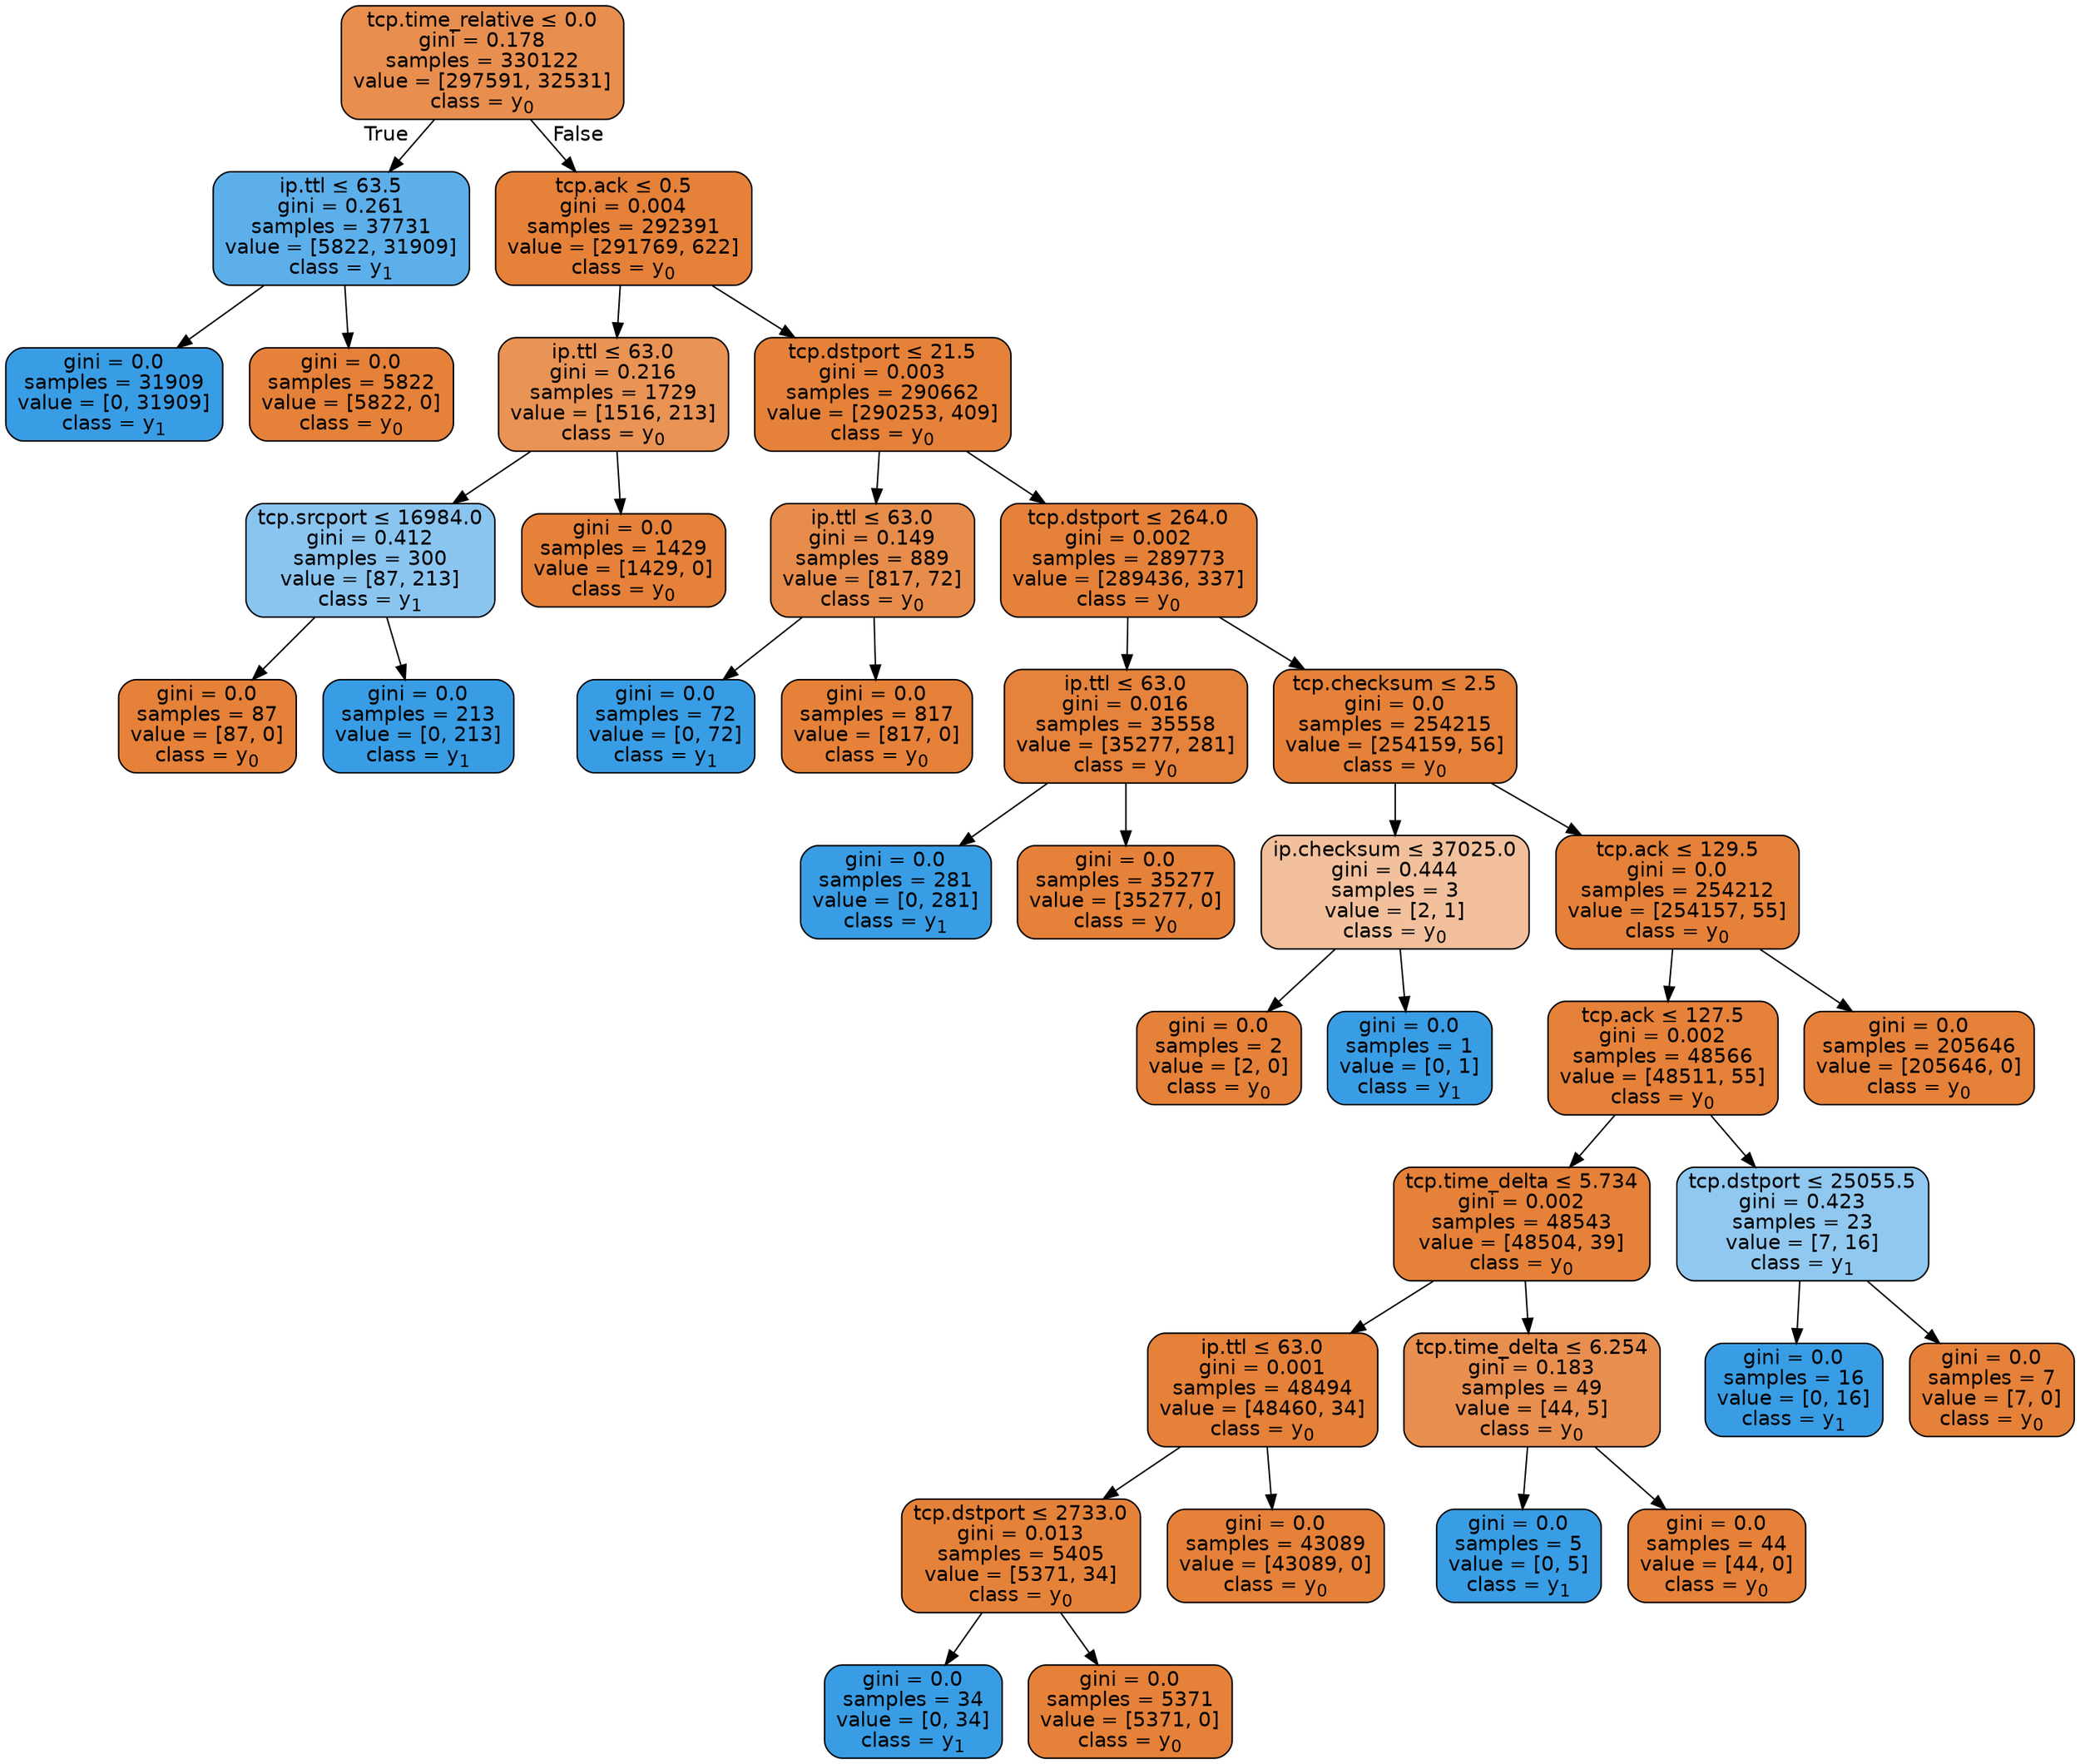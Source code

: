 digraph Tree {
node [shape=box, style="filled, rounded", color="black", fontname="helvetica"] ;
edge [fontname="helvetica"] ;
0 [label=<tcp.time_relative &le; 0.0<br/>gini = 0.178<br/>samples = 330122<br/>value = [297591, 32531]<br/>class = y<SUB>0</SUB>>, fillcolor="#e88f4f"] ;
1 [label=<ip.ttl &le; 63.5<br/>gini = 0.261<br/>samples = 37731<br/>value = [5822, 31909]<br/>class = y<SUB>1</SUB>>, fillcolor="#5dafea"] ;
0 -> 1 [labeldistance=2.5, labelangle=45, headlabel="True"] ;
2 [label=<gini = 0.0<br/>samples = 31909<br/>value = [0, 31909]<br/>class = y<SUB>1</SUB>>, fillcolor="#399de5"] ;
1 -> 2 ;
3 [label=<gini = 0.0<br/>samples = 5822<br/>value = [5822, 0]<br/>class = y<SUB>0</SUB>>, fillcolor="#e58139"] ;
1 -> 3 ;
4 [label=<tcp.ack &le; 0.5<br/>gini = 0.004<br/>samples = 292391<br/>value = [291769, 622]<br/>class = y<SUB>0</SUB>>, fillcolor="#e58139"] ;
0 -> 4 [labeldistance=2.5, labelangle=-45, headlabel="False"] ;
5 [label=<ip.ttl &le; 63.0<br/>gini = 0.216<br/>samples = 1729<br/>value = [1516, 213]<br/>class = y<SUB>0</SUB>>, fillcolor="#e99355"] ;
4 -> 5 ;
6 [label=<tcp.srcport &le; 16984.0<br/>gini = 0.412<br/>samples = 300<br/>value = [87, 213]<br/>class = y<SUB>1</SUB>>, fillcolor="#8ac5f0"] ;
5 -> 6 ;
7 [label=<gini = 0.0<br/>samples = 87<br/>value = [87, 0]<br/>class = y<SUB>0</SUB>>, fillcolor="#e58139"] ;
6 -> 7 ;
8 [label=<gini = 0.0<br/>samples = 213<br/>value = [0, 213]<br/>class = y<SUB>1</SUB>>, fillcolor="#399de5"] ;
6 -> 8 ;
9 [label=<gini = 0.0<br/>samples = 1429<br/>value = [1429, 0]<br/>class = y<SUB>0</SUB>>, fillcolor="#e58139"] ;
5 -> 9 ;
10 [label=<tcp.dstport &le; 21.5<br/>gini = 0.003<br/>samples = 290662<br/>value = [290253, 409]<br/>class = y<SUB>0</SUB>>, fillcolor="#e58139"] ;
4 -> 10 ;
11 [label=<ip.ttl &le; 63.0<br/>gini = 0.149<br/>samples = 889<br/>value = [817, 72]<br/>class = y<SUB>0</SUB>>, fillcolor="#e78c4a"] ;
10 -> 11 ;
12 [label=<gini = 0.0<br/>samples = 72<br/>value = [0, 72]<br/>class = y<SUB>1</SUB>>, fillcolor="#399de5"] ;
11 -> 12 ;
13 [label=<gini = 0.0<br/>samples = 817<br/>value = [817, 0]<br/>class = y<SUB>0</SUB>>, fillcolor="#e58139"] ;
11 -> 13 ;
14 [label=<tcp.dstport &le; 264.0<br/>gini = 0.002<br/>samples = 289773<br/>value = [289436, 337]<br/>class = y<SUB>0</SUB>>, fillcolor="#e58139"] ;
10 -> 14 ;
15 [label=<ip.ttl &le; 63.0<br/>gini = 0.016<br/>samples = 35558<br/>value = [35277, 281]<br/>class = y<SUB>0</SUB>>, fillcolor="#e5823b"] ;
14 -> 15 ;
16 [label=<gini = 0.0<br/>samples = 281<br/>value = [0, 281]<br/>class = y<SUB>1</SUB>>, fillcolor="#399de5"] ;
15 -> 16 ;
17 [label=<gini = 0.0<br/>samples = 35277<br/>value = [35277, 0]<br/>class = y<SUB>0</SUB>>, fillcolor="#e58139"] ;
15 -> 17 ;
18 [label=<tcp.checksum &le; 2.5<br/>gini = 0.0<br/>samples = 254215<br/>value = [254159, 56]<br/>class = y<SUB>0</SUB>>, fillcolor="#e58139"] ;
14 -> 18 ;
19 [label=<ip.checksum &le; 37025.0<br/>gini = 0.444<br/>samples = 3<br/>value = [2, 1]<br/>class = y<SUB>0</SUB>>, fillcolor="#f2c09c"] ;
18 -> 19 ;
20 [label=<gini = 0.0<br/>samples = 2<br/>value = [2, 0]<br/>class = y<SUB>0</SUB>>, fillcolor="#e58139"] ;
19 -> 20 ;
21 [label=<gini = 0.0<br/>samples = 1<br/>value = [0, 1]<br/>class = y<SUB>1</SUB>>, fillcolor="#399de5"] ;
19 -> 21 ;
22 [label=<tcp.ack &le; 129.5<br/>gini = 0.0<br/>samples = 254212<br/>value = [254157, 55]<br/>class = y<SUB>0</SUB>>, fillcolor="#e58139"] ;
18 -> 22 ;
23 [label=<tcp.ack &le; 127.5<br/>gini = 0.002<br/>samples = 48566<br/>value = [48511, 55]<br/>class = y<SUB>0</SUB>>, fillcolor="#e58139"] ;
22 -> 23 ;
24 [label=<tcp.time_delta &le; 5.734<br/>gini = 0.002<br/>samples = 48543<br/>value = [48504, 39]<br/>class = y<SUB>0</SUB>>, fillcolor="#e58139"] ;
23 -> 24 ;
25 [label=<ip.ttl &le; 63.0<br/>gini = 0.001<br/>samples = 48494<br/>value = [48460, 34]<br/>class = y<SUB>0</SUB>>, fillcolor="#e58139"] ;
24 -> 25 ;
26 [label=<tcp.dstport &le; 2733.0<br/>gini = 0.013<br/>samples = 5405<br/>value = [5371, 34]<br/>class = y<SUB>0</SUB>>, fillcolor="#e5823a"] ;
25 -> 26 ;
27 [label=<gini = 0.0<br/>samples = 34<br/>value = [0, 34]<br/>class = y<SUB>1</SUB>>, fillcolor="#399de5"] ;
26 -> 27 ;
28 [label=<gini = 0.0<br/>samples = 5371<br/>value = [5371, 0]<br/>class = y<SUB>0</SUB>>, fillcolor="#e58139"] ;
26 -> 28 ;
29 [label=<gini = 0.0<br/>samples = 43089<br/>value = [43089, 0]<br/>class = y<SUB>0</SUB>>, fillcolor="#e58139"] ;
25 -> 29 ;
30 [label=<tcp.time_delta &le; 6.254<br/>gini = 0.183<br/>samples = 49<br/>value = [44, 5]<br/>class = y<SUB>0</SUB>>, fillcolor="#e88f50"] ;
24 -> 30 ;
31 [label=<gini = 0.0<br/>samples = 5<br/>value = [0, 5]<br/>class = y<SUB>1</SUB>>, fillcolor="#399de5"] ;
30 -> 31 ;
32 [label=<gini = 0.0<br/>samples = 44<br/>value = [44, 0]<br/>class = y<SUB>0</SUB>>, fillcolor="#e58139"] ;
30 -> 32 ;
33 [label=<tcp.dstport &le; 25055.5<br/>gini = 0.423<br/>samples = 23<br/>value = [7, 16]<br/>class = y<SUB>1</SUB>>, fillcolor="#90c8f0"] ;
23 -> 33 ;
34 [label=<gini = 0.0<br/>samples = 16<br/>value = [0, 16]<br/>class = y<SUB>1</SUB>>, fillcolor="#399de5"] ;
33 -> 34 ;
35 [label=<gini = 0.0<br/>samples = 7<br/>value = [7, 0]<br/>class = y<SUB>0</SUB>>, fillcolor="#e58139"] ;
33 -> 35 ;
36 [label=<gini = 0.0<br/>samples = 205646<br/>value = [205646, 0]<br/>class = y<SUB>0</SUB>>, fillcolor="#e58139"] ;
22 -> 36 ;
}